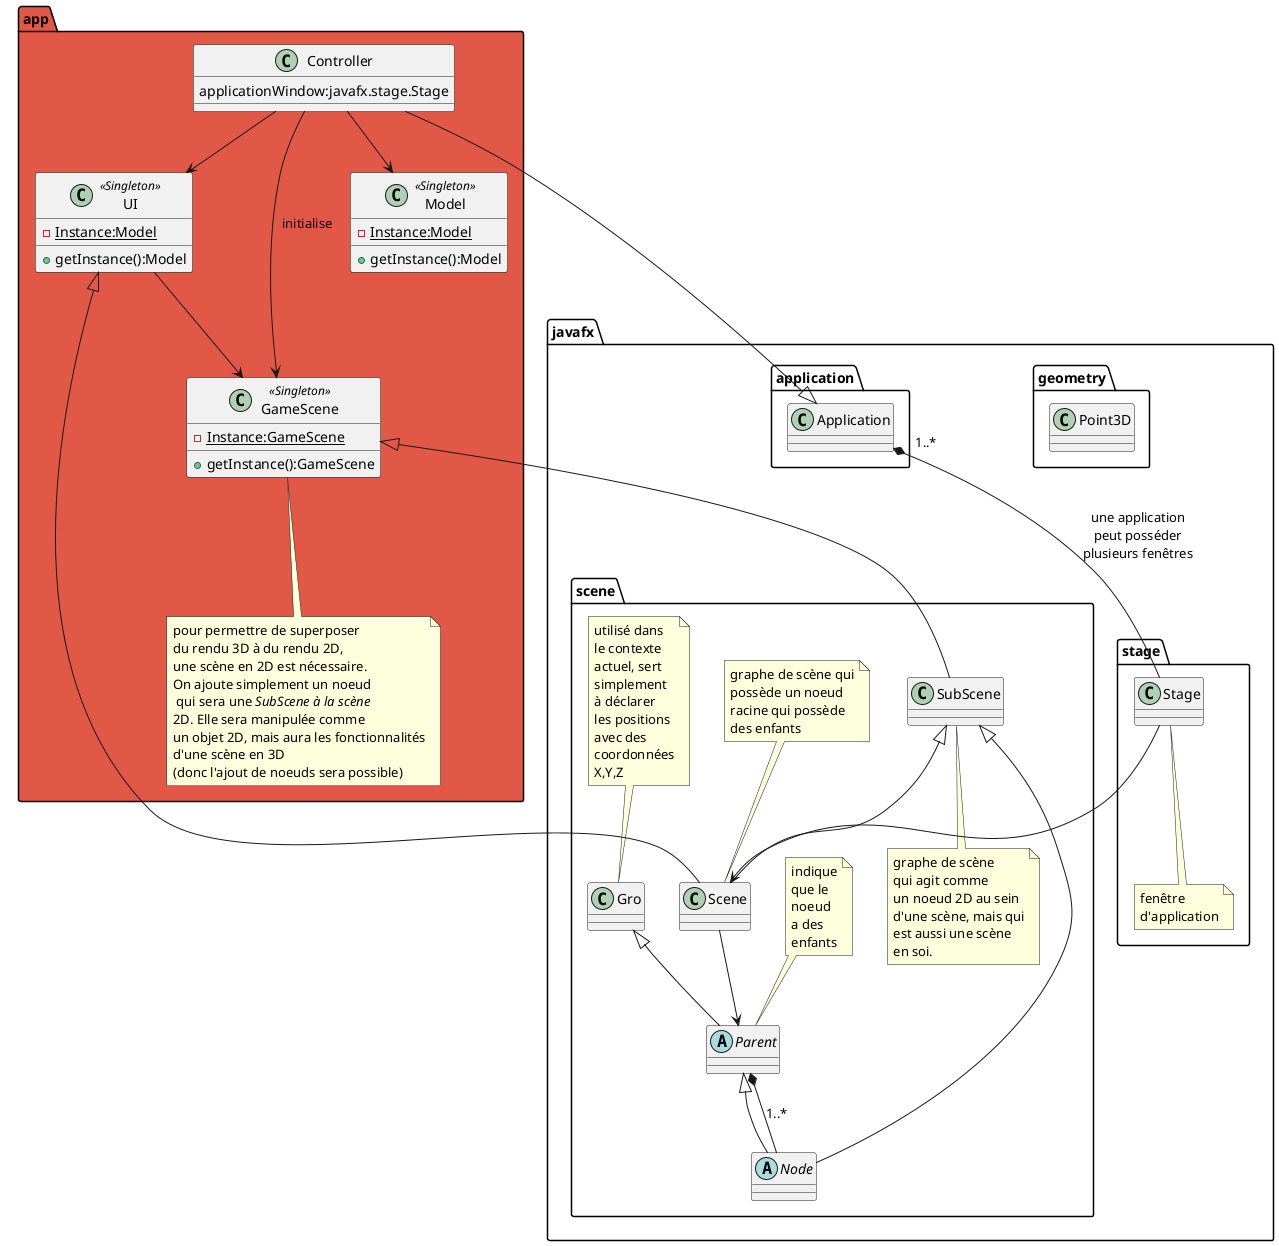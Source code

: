 @startuml
'javafx, la base de l'engin graphique du programme
package javafx{
    
    package javafx.stage{
        class Stage
        note bottom:fenêtre\nd'application
    }

    package javafx.scene #ffffff{
        class Scene
        note top:graphe de scène qui\npossède un noeud\nracine qui possède\ndes enfants
        Stage --> Scene
        
        
        abstract class Node{

        }
        'note:classe\ngénérique\npour\nles\nnoeuds
        Parent *-- Node:"1..*"

        class SubScene
        note bottom:graphe de scène\nqui agit comme\nun noeud 2D au sein\nd'une scène, mais qui\nest aussi une scène\nen soi.
        SubScene <|-- Node
        SubScene <|-- Scene

        abstract class Parent
        note top:indique\nque le\nnoeud\na des\nenfants 
        Parent <|--Node
        Scene --> Parent
        
        class Gro
        note top:utilisé dans\nle contexte\nactuel, sert\nsimplement\nà déclarer\nles positions\navec des\ncoordonnées\nX,Y,Z 
        Gro <|-- Parent
    }
    
    package javafx.geometry{
        class Point3D
    }
    package application{
        class Application{
        
        }
        Application "    1..*" *-- Stage: "une application\npeut posséder\nplusieurs fenêtres"
    }
}

'package de l'application
package app #e25846{
    skinparam stereotypeCBackgroundColor<<Singleton>> #FF7700
    class Model<<Singleton>>{
        - {static} Instance:Model
        + getInstance():Model
    }
    class UI<<Singleton>>{
        - {static} Instance:Model
        + getInstance():Model
    }
    UI <|-- Scene
    class GameScene<<Singleton>>{
        - {static} Instance:GameScene
        + getInstance():GameScene
    }
    note bottom:pour permettre de superposer\ndu rendu 3D à du rendu 2D,\nune scène en 2D est nécessaire.\nOn ajoute simplement un noeud\n qui sera une <i>SubScene à la scène\n2D. Elle sera manipulée comme\nun objet 2D, mais aura les fonctionnalités\nd'une scène en 3D\n(donc l'ajout de noeuds sera possible)
    GameScene <|-- SubScene
    
    UI --> GameScene
    class Controller{
        applicationWindow:javafx.stage.Stage
    }
    'note :la classe <i>Controller\ninitialise les Singletons\ndans le bon ordre
    Controller --> UI
    Controller --> GameScene: "initialise"
    Controller --> Model
    Controller --|> Application
}
@enduml